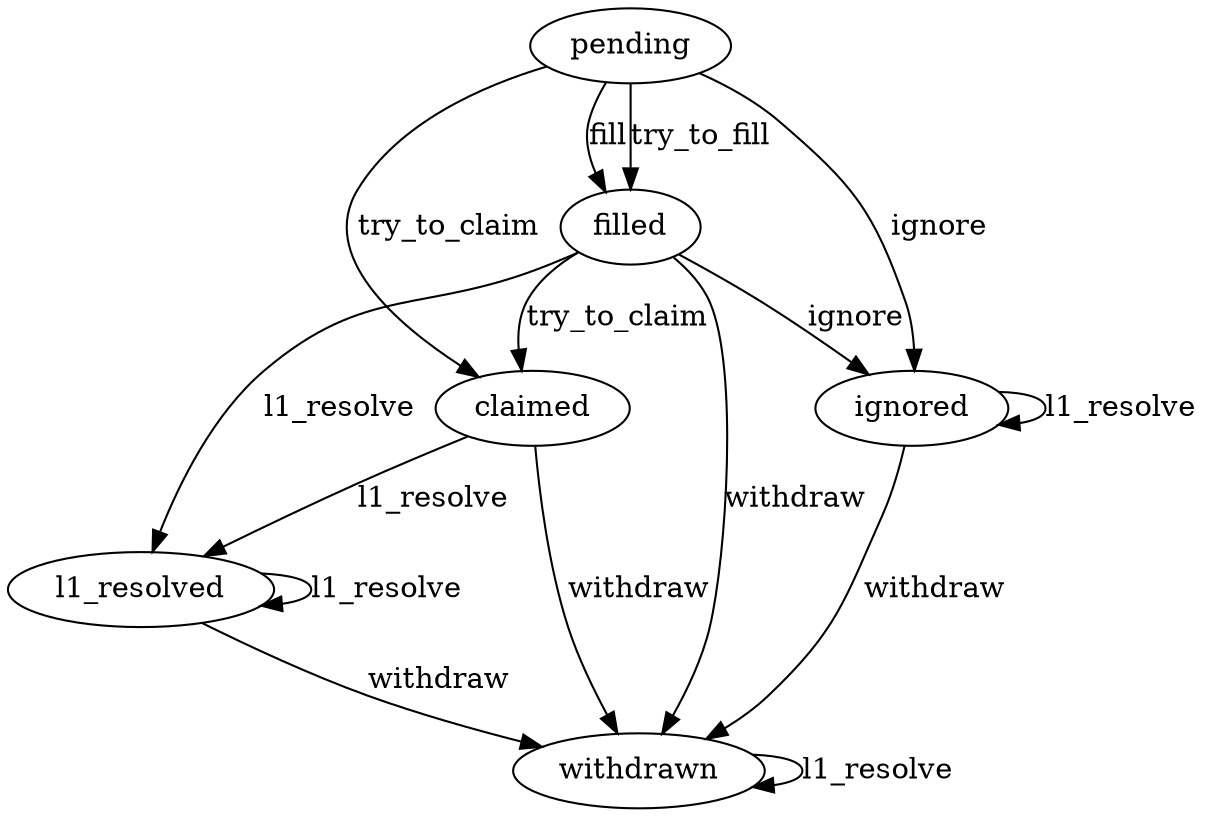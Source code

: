 digraph request_state_machine {
    node [] pending, filled, claimed, l1_resolved, withdrawn, ignored;

    pending -> filled [label = fill];
    pending -> filled [label = try_to_fill];
    pending -> ignored [label = ignore];
    pending -> claimed [label = try_to_claim];

    filled -> claimed [label = try_to_claim];

    claimed -> withdrawn [label = withdraw];
    claimed -> l1_resolved [label = l1_resolve];

    l1_resolved -> withdrawn [label = withdraw];
    l1_resolved -> l1_resolved [label = l1_resolve];

    filled -> withdrawn [label = withdraw];
    filled -> ignored [label = ignore];
    filled -> l1_resolved [label = l1_resolve];

    ignored -> withdrawn [label = withdraw];

    ignored -> ignored [label = l1_resolve];
    withdrawn -> withdrawn [label = l1_resolve];
}
